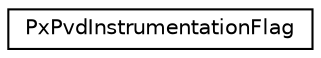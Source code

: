 digraph "Graphical Class Hierarchy"
{
  edge [fontname="Helvetica",fontsize="10",labelfontname="Helvetica",labelfontsize="10"];
  node [fontname="Helvetica",fontsize="10",shape=record];
  rankdir="LR";
  Node0 [label="PxPvdInstrumentationFlag",height=0.2,width=0.4,color="black", fillcolor="white", style="filled",URL="$structPxPvdInstrumentationFlag.html",tooltip="types of instrumentation that PVD can do. "];
}

